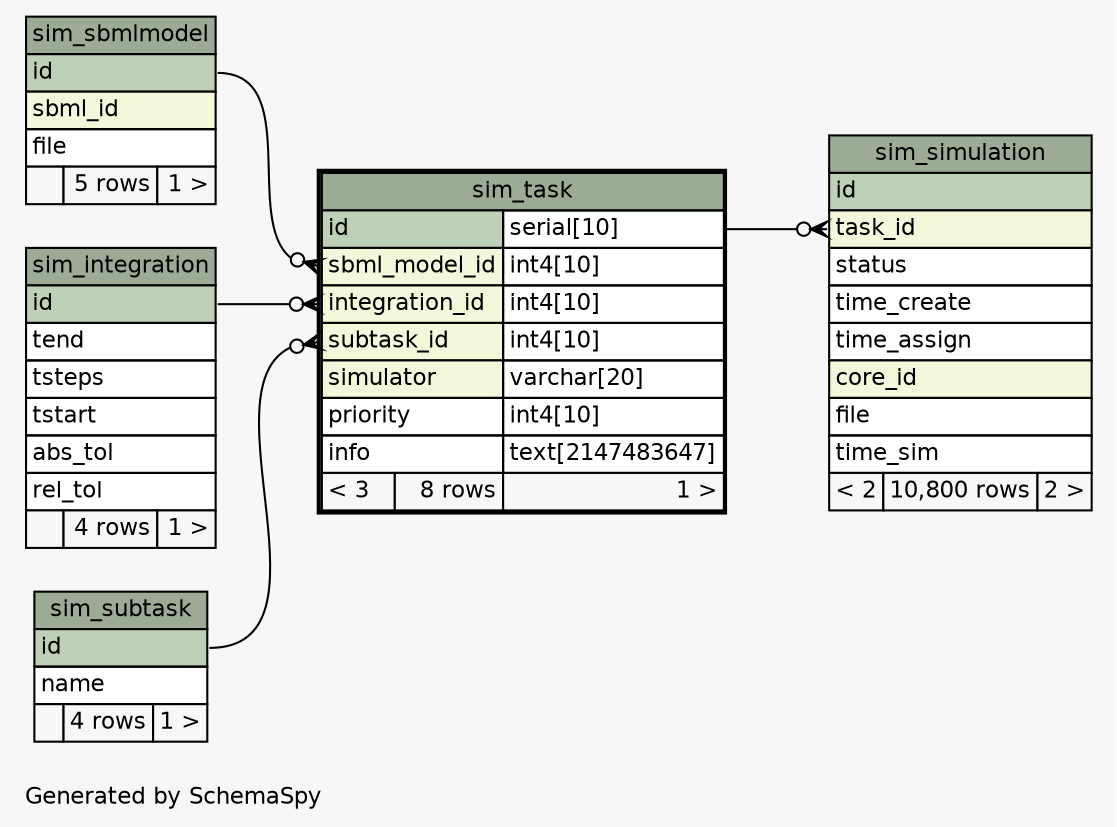 // dot 2.26.3 on Linux 3.11.0-12-generic
// SchemaSpy rev 590
digraph "oneDegreeRelationshipsDiagram" {
  graph [
    rankdir="RL"
    bgcolor="#f7f7f7"
    label="\nGenerated by SchemaSpy"
    labeljust="l"
    nodesep="0.18"
    ranksep="0.46"
    fontname="Helvetica"
    fontsize="11"
  ];
  node [
    fontname="Helvetica"
    fontsize="11"
    shape="plaintext"
  ];
  edge [
    arrowsize="0.8"
  ];
  "sim_simulation":"task_id":w -> "sim_task":"id.type":e [arrowhead=none dir=back arrowtail=crowodot];
  "sim_task":"integration_id":w -> "sim_integration":"id":e [arrowhead=none dir=back arrowtail=crowodot];
  "sim_task":"sbml_model_id":w -> "sim_sbmlmodel":"id":e [arrowhead=none dir=back arrowtail=crowodot];
  "sim_task":"subtask_id":w -> "sim_subtask":"id":e [arrowhead=none dir=back arrowtail=crowodot];
  "sim_integration" [
    label=<
    <TABLE BORDER="0" CELLBORDER="1" CELLSPACING="0" BGCOLOR="#ffffff">
      <TR><TD COLSPAN="3" BGCOLOR="#9bab96" ALIGN="CENTER">sim_integration</TD></TR>
      <TR><TD PORT="id" COLSPAN="3" BGCOLOR="#bed1b8" ALIGN="LEFT">id</TD></TR>
      <TR><TD PORT="tend" COLSPAN="3" ALIGN="LEFT">tend</TD></TR>
      <TR><TD PORT="tsteps" COLSPAN="3" ALIGN="LEFT">tsteps</TD></TR>
      <TR><TD PORT="tstart" COLSPAN="3" ALIGN="LEFT">tstart</TD></TR>
      <TR><TD PORT="abs_tol" COLSPAN="3" ALIGN="LEFT">abs_tol</TD></TR>
      <TR><TD PORT="rel_tol" COLSPAN="3" ALIGN="LEFT">rel_tol</TD></TR>
      <TR><TD ALIGN="LEFT" BGCOLOR="#f7f7f7">  </TD><TD ALIGN="RIGHT" BGCOLOR="#f7f7f7">4 rows</TD><TD ALIGN="RIGHT" BGCOLOR="#f7f7f7">1 &gt;</TD></TR>
    </TABLE>>
    URL="sim_integration.html"
    tooltip="sim_integration"
  ];
  "sim_sbmlmodel" [
    label=<
    <TABLE BORDER="0" CELLBORDER="1" CELLSPACING="0" BGCOLOR="#ffffff">
      <TR><TD COLSPAN="3" BGCOLOR="#9bab96" ALIGN="CENTER">sim_sbmlmodel</TD></TR>
      <TR><TD PORT="id" COLSPAN="3" BGCOLOR="#bed1b8" ALIGN="LEFT">id</TD></TR>
      <TR><TD PORT="sbml_id" COLSPAN="3" BGCOLOR="#f4f7da" ALIGN="LEFT">sbml_id</TD></TR>
      <TR><TD PORT="file" COLSPAN="3" ALIGN="LEFT">file</TD></TR>
      <TR><TD ALIGN="LEFT" BGCOLOR="#f7f7f7">  </TD><TD ALIGN="RIGHT" BGCOLOR="#f7f7f7">5 rows</TD><TD ALIGN="RIGHT" BGCOLOR="#f7f7f7">1 &gt;</TD></TR>
    </TABLE>>
    URL="sim_sbmlmodel.html"
    tooltip="sim_sbmlmodel"
  ];
  "sim_simulation" [
    label=<
    <TABLE BORDER="0" CELLBORDER="1" CELLSPACING="0" BGCOLOR="#ffffff">
      <TR><TD COLSPAN="3" BGCOLOR="#9bab96" ALIGN="CENTER">sim_simulation</TD></TR>
      <TR><TD PORT="id" COLSPAN="3" BGCOLOR="#bed1b8" ALIGN="LEFT">id</TD></TR>
      <TR><TD PORT="task_id" COLSPAN="3" BGCOLOR="#f4f7da" ALIGN="LEFT">task_id</TD></TR>
      <TR><TD PORT="status" COLSPAN="3" ALIGN="LEFT">status</TD></TR>
      <TR><TD PORT="time_create" COLSPAN="3" ALIGN="LEFT">time_create</TD></TR>
      <TR><TD PORT="time_assign" COLSPAN="3" ALIGN="LEFT">time_assign</TD></TR>
      <TR><TD PORT="core_id" COLSPAN="3" BGCOLOR="#f4f7da" ALIGN="LEFT">core_id</TD></TR>
      <TR><TD PORT="file" COLSPAN="3" ALIGN="LEFT">file</TD></TR>
      <TR><TD PORT="time_sim" COLSPAN="3" ALIGN="LEFT">time_sim</TD></TR>
      <TR><TD ALIGN="LEFT" BGCOLOR="#f7f7f7">&lt; 2</TD><TD ALIGN="RIGHT" BGCOLOR="#f7f7f7">10,800 rows</TD><TD ALIGN="RIGHT" BGCOLOR="#f7f7f7">2 &gt;</TD></TR>
    </TABLE>>
    URL="sim_simulation.html"
    tooltip="sim_simulation"
  ];
  "sim_subtask" [
    label=<
    <TABLE BORDER="0" CELLBORDER="1" CELLSPACING="0" BGCOLOR="#ffffff">
      <TR><TD COLSPAN="3" BGCOLOR="#9bab96" ALIGN="CENTER">sim_subtask</TD></TR>
      <TR><TD PORT="id" COLSPAN="3" BGCOLOR="#bed1b8" ALIGN="LEFT">id</TD></TR>
      <TR><TD PORT="name" COLSPAN="3" ALIGN="LEFT">name</TD></TR>
      <TR><TD ALIGN="LEFT" BGCOLOR="#f7f7f7">  </TD><TD ALIGN="RIGHT" BGCOLOR="#f7f7f7">4 rows</TD><TD ALIGN="RIGHT" BGCOLOR="#f7f7f7">1 &gt;</TD></TR>
    </TABLE>>
    URL="sim_subtask.html"
    tooltip="sim_subtask"
  ];
  "sim_task" [
    label=<
    <TABLE BORDER="2" CELLBORDER="1" CELLSPACING="0" BGCOLOR="#ffffff">
      <TR><TD COLSPAN="3" BGCOLOR="#9bab96" ALIGN="CENTER">sim_task</TD></TR>
      <TR><TD PORT="id" COLSPAN="2" BGCOLOR="#bed1b8" ALIGN="LEFT">id</TD><TD PORT="id.type" ALIGN="LEFT">serial[10]</TD></TR>
      <TR><TD PORT="sbml_model_id" COLSPAN="2" BGCOLOR="#f4f7da" ALIGN="LEFT">sbml_model_id</TD><TD PORT="sbml_model_id.type" ALIGN="LEFT">int4[10]</TD></TR>
      <TR><TD PORT="integration_id" COLSPAN="2" BGCOLOR="#f4f7da" ALIGN="LEFT">integration_id</TD><TD PORT="integration_id.type" ALIGN="LEFT">int4[10]</TD></TR>
      <TR><TD PORT="subtask_id" COLSPAN="2" BGCOLOR="#f4f7da" ALIGN="LEFT">subtask_id</TD><TD PORT="subtask_id.type" ALIGN="LEFT">int4[10]</TD></TR>
      <TR><TD PORT="simulator" COLSPAN="2" BGCOLOR="#f4f7da" ALIGN="LEFT">simulator</TD><TD PORT="simulator.type" ALIGN="LEFT">varchar[20]</TD></TR>
      <TR><TD PORT="priority" COLSPAN="2" ALIGN="LEFT">priority</TD><TD PORT="priority.type" ALIGN="LEFT">int4[10]</TD></TR>
      <TR><TD PORT="info" COLSPAN="2" ALIGN="LEFT">info</TD><TD PORT="info.type" ALIGN="LEFT">text[2147483647]</TD></TR>
      <TR><TD ALIGN="LEFT" BGCOLOR="#f7f7f7">&lt; 3</TD><TD ALIGN="RIGHT" BGCOLOR="#f7f7f7">8 rows</TD><TD ALIGN="RIGHT" BGCOLOR="#f7f7f7">1 &gt;</TD></TR>
    </TABLE>>
    URL="sim_task.html"
    tooltip="sim_task"
  ];
}
